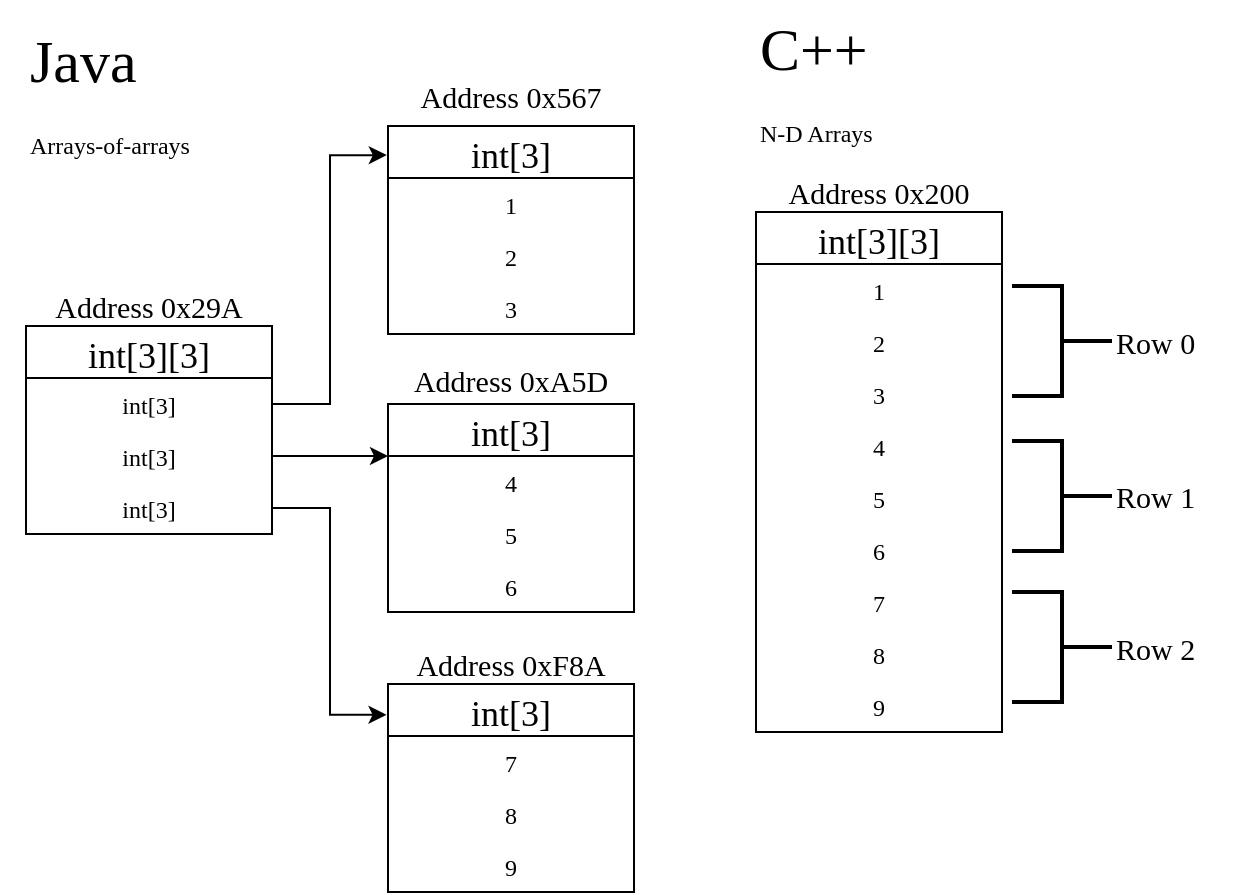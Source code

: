<mxfile version="14.1.8" type="device"><diagram id="IkbWivLN2xkx_UVaFokW" name="Page-1"><mxGraphModel dx="813" dy="493" grid="0" gridSize="10" guides="1" tooltips="1" connect="1" arrows="1" fold="1" page="1" pageScale="1" pageWidth="4800" pageHeight="4800" math="0" shadow="0"><root><mxCell id="0"/><mxCell id="1" parent="0"/><mxCell id="cSyvMpnaLU0DK03TSfYj-1" value="int[3][3]" style="swimlane;fontStyle=0;childLayout=stackLayout;horizontal=1;startSize=26;fillColor=none;horizontalStack=0;resizeParent=1;resizeParentMax=0;resizeLast=0;collapsible=0;marginBottom=0;fontFamily=JetBrains Mono;fontSize=18;expand=1;" vertex="1" parent="1"><mxGeometry x="689" y="388" width="123" height="104" as="geometry"><mxRectangle x="650" y="388" width="77" height="26" as="alternateBounds"/></mxGeometry></mxCell><mxCell id="cSyvMpnaLU0DK03TSfYj-2" value="int[3]" style="text;strokeColor=none;fillColor=none;align=center;verticalAlign=middle;spacingLeft=4;spacingRight=4;overflow=hidden;rotatable=0;points=[[0,0.5],[1,0.5]];portConstraint=eastwest;fontFamily=JetBrains Mono;" vertex="1" parent="cSyvMpnaLU0DK03TSfYj-1"><mxGeometry y="26" width="123" height="26" as="geometry"/></mxCell><mxCell id="cSyvMpnaLU0DK03TSfYj-3" value="int[3]" style="text;strokeColor=none;fillColor=none;align=center;verticalAlign=middle;spacingLeft=4;spacingRight=4;overflow=hidden;rotatable=0;points=[[0,0.5],[1,0.5]];portConstraint=eastwest;fontFamily=JetBrains Mono;" vertex="1" parent="cSyvMpnaLU0DK03TSfYj-1"><mxGeometry y="52" width="123" height="26" as="geometry"/></mxCell><mxCell id="cSyvMpnaLU0DK03TSfYj-4" value="int[3]" style="text;strokeColor=none;fillColor=none;align=center;verticalAlign=middle;spacingLeft=4;spacingRight=4;overflow=hidden;rotatable=0;points=[[0,0.5],[1,0.5]];portConstraint=eastwest;fontFamily=JetBrains Mono;" vertex="1" parent="cSyvMpnaLU0DK03TSfYj-1"><mxGeometry y="78" width="123" height="26" as="geometry"/></mxCell><mxCell id="cSyvMpnaLU0DK03TSfYj-5" value="int[3]" style="swimlane;fontStyle=0;childLayout=stackLayout;horizontal=1;startSize=26;fillColor=none;horizontalStack=0;resizeParent=1;resizeParentMax=0;resizeLast=0;collapsible=0;marginBottom=0;fontFamily=JetBrains Mono;fontSize=18;expand=1;" vertex="1" parent="1"><mxGeometry x="870" y="288" width="123" height="104" as="geometry"><mxRectangle x="650" y="388" width="77" height="26" as="alternateBounds"/></mxGeometry></mxCell><mxCell id="cSyvMpnaLU0DK03TSfYj-6" value="1" style="text;strokeColor=none;fillColor=none;align=center;verticalAlign=middle;spacingLeft=4;spacingRight=4;overflow=hidden;rotatable=0;points=[[0,0.5],[1,0.5]];portConstraint=eastwest;fontFamily=JetBrains Mono;" vertex="1" parent="cSyvMpnaLU0DK03TSfYj-5"><mxGeometry y="26" width="123" height="26" as="geometry"/></mxCell><mxCell id="cSyvMpnaLU0DK03TSfYj-7" value="2" style="text;strokeColor=none;fillColor=none;align=center;verticalAlign=middle;spacingLeft=4;spacingRight=4;overflow=hidden;rotatable=0;points=[[0,0.5],[1,0.5]];portConstraint=eastwest;fontFamily=JetBrains Mono;" vertex="1" parent="cSyvMpnaLU0DK03TSfYj-5"><mxGeometry y="52" width="123" height="26" as="geometry"/></mxCell><mxCell id="cSyvMpnaLU0DK03TSfYj-8" value="3" style="text;strokeColor=none;fillColor=none;align=center;verticalAlign=middle;spacingLeft=4;spacingRight=4;overflow=hidden;rotatable=0;points=[[0,0.5],[1,0.5]];portConstraint=eastwest;fontFamily=JetBrains Mono;" vertex="1" parent="cSyvMpnaLU0DK03TSfYj-5"><mxGeometry y="78" width="123" height="26" as="geometry"/></mxCell><mxCell id="cSyvMpnaLU0DK03TSfYj-10" value="int[3]" style="swimlane;fontStyle=0;childLayout=stackLayout;horizontal=1;startSize=26;fillColor=none;horizontalStack=0;resizeParent=1;resizeParentMax=0;resizeLast=0;collapsible=0;marginBottom=0;fontFamily=JetBrains Mono;fontSize=18;expand=1;" vertex="1" parent="1"><mxGeometry x="870" y="427" width="123" height="104" as="geometry"><mxRectangle x="650" y="388" width="77" height="26" as="alternateBounds"/></mxGeometry></mxCell><mxCell id="cSyvMpnaLU0DK03TSfYj-11" value="4" style="text;strokeColor=none;fillColor=none;align=center;verticalAlign=middle;spacingLeft=4;spacingRight=4;overflow=hidden;rotatable=0;points=[[0,0.5],[1,0.5]];portConstraint=eastwest;fontFamily=JetBrains Mono;" vertex="1" parent="cSyvMpnaLU0DK03TSfYj-10"><mxGeometry y="26" width="123" height="26" as="geometry"/></mxCell><mxCell id="cSyvMpnaLU0DK03TSfYj-12" value="5" style="text;strokeColor=none;fillColor=none;align=center;verticalAlign=middle;spacingLeft=4;spacingRight=4;overflow=hidden;rotatable=0;points=[[0,0.5],[1,0.5]];portConstraint=eastwest;fontFamily=JetBrains Mono;" vertex="1" parent="cSyvMpnaLU0DK03TSfYj-10"><mxGeometry y="52" width="123" height="26" as="geometry"/></mxCell><mxCell id="cSyvMpnaLU0DK03TSfYj-62" value="6" style="text;strokeColor=none;fillColor=none;align=center;verticalAlign=middle;spacingLeft=4;spacingRight=4;overflow=hidden;rotatable=0;points=[[0,0.5],[1,0.5]];portConstraint=eastwest;fontFamily=JetBrains Mono;" vertex="1" parent="cSyvMpnaLU0DK03TSfYj-10"><mxGeometry y="78" width="123" height="26" as="geometry"/></mxCell><mxCell id="cSyvMpnaLU0DK03TSfYj-14" style="edgeStyle=orthogonalEdgeStyle;rounded=0;orthogonalLoop=1;jettySize=auto;html=1;exitX=1;exitY=0.5;exitDx=0;exitDy=0;entryX=0;entryY=0.25;entryDx=0;entryDy=0;fontFamily=JetBrains Mono;fontSize=18;" edge="1" parent="1" source="cSyvMpnaLU0DK03TSfYj-3" target="cSyvMpnaLU0DK03TSfYj-10"><mxGeometry relative="1" as="geometry"/></mxCell><mxCell id="cSyvMpnaLU0DK03TSfYj-15" value="int[3]" style="swimlane;fontStyle=0;childLayout=stackLayout;horizontal=1;startSize=26;fillColor=none;horizontalStack=0;resizeParent=1;resizeParentMax=0;resizeLast=0;collapsible=0;marginBottom=0;fontFamily=JetBrains Mono;fontSize=18;expand=1;" vertex="1" parent="1"><mxGeometry x="870" y="567" width="123" height="104" as="geometry"><mxRectangle x="650" y="388" width="77" height="26" as="alternateBounds"/></mxGeometry></mxCell><mxCell id="cSyvMpnaLU0DK03TSfYj-16" value="7" style="text;strokeColor=none;fillColor=none;align=center;verticalAlign=middle;spacingLeft=4;spacingRight=4;overflow=hidden;rotatable=0;points=[[0,0.5],[1,0.5]];portConstraint=eastwest;fontFamily=JetBrains Mono;" vertex="1" parent="cSyvMpnaLU0DK03TSfYj-15"><mxGeometry y="26" width="123" height="26" as="geometry"/></mxCell><mxCell id="cSyvMpnaLU0DK03TSfYj-17" value="8" style="text;strokeColor=none;fillColor=none;align=center;verticalAlign=middle;spacingLeft=4;spacingRight=4;overflow=hidden;rotatable=0;points=[[0,0.5],[1,0.5]];portConstraint=eastwest;fontFamily=JetBrains Mono;" vertex="1" parent="cSyvMpnaLU0DK03TSfYj-15"><mxGeometry y="52" width="123" height="26" as="geometry"/></mxCell><mxCell id="cSyvMpnaLU0DK03TSfYj-18" value="9" style="text;strokeColor=none;fillColor=none;align=center;verticalAlign=middle;spacingLeft=4;spacingRight=4;overflow=hidden;rotatable=0;points=[[0,0.5],[1,0.5]];portConstraint=eastwest;fontFamily=JetBrains Mono;" vertex="1" parent="cSyvMpnaLU0DK03TSfYj-15"><mxGeometry y="78" width="123" height="26" as="geometry"/></mxCell><mxCell id="cSyvMpnaLU0DK03TSfYj-19" style="edgeStyle=orthogonalEdgeStyle;rounded=0;orthogonalLoop=1;jettySize=auto;html=1;exitX=1;exitY=0.5;exitDx=0;exitDy=0;entryX=-0.006;entryY=0.148;entryDx=0;entryDy=0;entryPerimeter=0;fontFamily=JetBrains Mono;fontSize=18;" edge="1" parent="1" source="cSyvMpnaLU0DK03TSfYj-4" target="cSyvMpnaLU0DK03TSfYj-15"><mxGeometry relative="1" as="geometry"/></mxCell><mxCell id="cSyvMpnaLU0DK03TSfYj-20" value="Address 0x29A" style="text;html=1;strokeColor=none;fillColor=none;align=center;verticalAlign=middle;whiteSpace=wrap;rounded=0;fontFamily=JetBrains Mono;fontSize=15;" vertex="1" parent="1"><mxGeometry x="676" y="368" width="149" height="20" as="geometry"/></mxCell><mxCell id="cSyvMpnaLU0DK03TSfYj-21" value="Address 0x567" style="text;html=1;strokeColor=none;fillColor=none;align=center;verticalAlign=middle;whiteSpace=wrap;rounded=0;fontFamily=JetBrains Mono;fontSize=15;" vertex="1" parent="1"><mxGeometry x="857" y="263" width="149" height="20" as="geometry"/></mxCell><mxCell id="cSyvMpnaLU0DK03TSfYj-22" value="Address 0xA5D" style="text;html=1;strokeColor=none;fillColor=none;align=center;verticalAlign=middle;whiteSpace=wrap;rounded=0;fontFamily=JetBrains Mono;fontSize=15;" vertex="1" parent="1"><mxGeometry x="857" y="405" width="149" height="20" as="geometry"/></mxCell><mxCell id="cSyvMpnaLU0DK03TSfYj-23" value="Address 0xF8A" style="text;html=1;strokeColor=none;fillColor=none;align=center;verticalAlign=middle;whiteSpace=wrap;rounded=0;fontFamily=JetBrains Mono;fontSize=15;" vertex="1" parent="1"><mxGeometry x="857" y="547" width="149" height="20" as="geometry"/></mxCell><mxCell id="cSyvMpnaLU0DK03TSfYj-25" value="Java&lt;br&gt;&lt;font style=&quot;font-size: 12px&quot;&gt;Arrays-of-arrays&lt;/font&gt;" style="text;html=1;strokeColor=none;fillColor=none;align=left;verticalAlign=top;whiteSpace=wrap;rounded=0;fontFamily=JetBrains Mono;fontSize=30;" vertex="1" parent="1"><mxGeometry x="689" y="230.5" width="136.5" height="85" as="geometry"/></mxCell><mxCell id="cSyvMpnaLU0DK03TSfYj-26" value="int[3][3]" style="swimlane;fontStyle=0;childLayout=stackLayout;horizontal=1;startSize=26;fillColor=none;horizontalStack=0;resizeParent=1;resizeParentMax=0;resizeLast=0;collapsible=0;marginBottom=0;fontFamily=JetBrains Mono;fontSize=18;swimlaneLine=1;rounded=0;" vertex="1" parent="1"><mxGeometry x="1054" y="331" width="123" height="260" as="geometry"><mxRectangle x="1054" y="331" width="77" height="26" as="alternateBounds"/></mxGeometry></mxCell><mxCell id="cSyvMpnaLU0DK03TSfYj-27" value="1" style="text;strokeColor=none;fillColor=none;align=center;verticalAlign=middle;spacingLeft=4;spacingRight=4;overflow=hidden;rotatable=0;points=[[0,0.5],[1,0.5]];portConstraint=eastwest;fontFamily=JetBrains Mono;" vertex="1" parent="cSyvMpnaLU0DK03TSfYj-26"><mxGeometry y="26" width="123" height="26" as="geometry"/></mxCell><mxCell id="cSyvMpnaLU0DK03TSfYj-28" value="2" style="text;strokeColor=none;fillColor=none;align=center;verticalAlign=middle;spacingLeft=4;spacingRight=4;overflow=hidden;rotatable=0;points=[[0,0.5],[1,0.5]];portConstraint=eastwest;fontFamily=JetBrains Mono;" vertex="1" parent="cSyvMpnaLU0DK03TSfYj-26"><mxGeometry y="52" width="123" height="26" as="geometry"/></mxCell><mxCell id="cSyvMpnaLU0DK03TSfYj-29" value="3" style="text;strokeColor=none;fillColor=none;align=center;verticalAlign=middle;spacingLeft=4;spacingRight=4;overflow=hidden;rotatable=0;points=[[0,0.5],[1,0.5]];portConstraint=eastwest;fontFamily=JetBrains Mono;" vertex="1" parent="cSyvMpnaLU0DK03TSfYj-26"><mxGeometry y="78" width="123" height="26" as="geometry"/></mxCell><mxCell id="cSyvMpnaLU0DK03TSfYj-49" value="4" style="text;strokeColor=none;fillColor=none;align=center;verticalAlign=middle;spacingLeft=4;spacingRight=4;overflow=hidden;rotatable=0;points=[[0,0.5],[1,0.5]];portConstraint=eastwest;fontFamily=JetBrains Mono;" vertex="1" parent="cSyvMpnaLU0DK03TSfYj-26"><mxGeometry y="104" width="123" height="26" as="geometry"/></mxCell><mxCell id="cSyvMpnaLU0DK03TSfYj-50" value="5" style="text;strokeColor=none;fillColor=none;align=center;verticalAlign=middle;spacingLeft=4;spacingRight=4;overflow=hidden;rotatable=0;points=[[0,0.5],[1,0.5]];portConstraint=eastwest;fontFamily=JetBrains Mono;" vertex="1" parent="cSyvMpnaLU0DK03TSfYj-26"><mxGeometry y="130" width="123" height="26" as="geometry"/></mxCell><mxCell id="cSyvMpnaLU0DK03TSfYj-51" value="6" style="text;strokeColor=none;fillColor=none;align=center;verticalAlign=middle;spacingLeft=4;spacingRight=4;overflow=hidden;rotatable=0;points=[[0,0.5],[1,0.5]];portConstraint=eastwest;fontFamily=JetBrains Mono;" vertex="1" parent="cSyvMpnaLU0DK03TSfYj-26"><mxGeometry y="156" width="123" height="26" as="geometry"/></mxCell><mxCell id="cSyvMpnaLU0DK03TSfYj-52" value="7" style="text;strokeColor=none;fillColor=none;align=center;verticalAlign=middle;spacingLeft=4;spacingRight=4;overflow=hidden;rotatable=0;points=[[0,0.5],[1,0.5]];portConstraint=eastwest;fontFamily=JetBrains Mono;" vertex="1" parent="cSyvMpnaLU0DK03TSfYj-26"><mxGeometry y="182" width="123" height="26" as="geometry"/></mxCell><mxCell id="cSyvMpnaLU0DK03TSfYj-54" value="8" style="text;strokeColor=none;fillColor=none;align=center;verticalAlign=middle;spacingLeft=4;spacingRight=4;overflow=hidden;rotatable=0;points=[[0,0.5],[1,0.5]];portConstraint=eastwest;fontFamily=JetBrains Mono;" vertex="1" parent="cSyvMpnaLU0DK03TSfYj-26"><mxGeometry y="208" width="123" height="26" as="geometry"/></mxCell><mxCell id="cSyvMpnaLU0DK03TSfYj-55" value="9" style="text;strokeColor=none;fillColor=none;align=center;verticalAlign=middle;spacingLeft=4;spacingRight=4;overflow=hidden;rotatable=0;points=[[0,0.5],[1,0.5]];portConstraint=eastwest;fontFamily=JetBrains Mono;" vertex="1" parent="cSyvMpnaLU0DK03TSfYj-26"><mxGeometry y="234" width="123" height="26" as="geometry"/></mxCell><mxCell id="cSyvMpnaLU0DK03TSfYj-44" value="Address 0x200" style="text;html=1;strokeColor=none;fillColor=none;align=center;verticalAlign=middle;whiteSpace=wrap;rounded=0;fontFamily=JetBrains Mono;fontSize=15;" vertex="1" parent="1"><mxGeometry x="1041" y="311" width="149" height="20" as="geometry"/></mxCell><mxCell id="cSyvMpnaLU0DK03TSfYj-48" value="&lt;font&gt;C++&lt;br&gt;&lt;/font&gt;&lt;font style=&quot;font-size: 12px&quot;&gt;N-D Arrays&lt;/font&gt;" style="text;html=1;strokeColor=none;fillColor=none;align=left;verticalAlign=top;whiteSpace=wrap;rounded=0;fontFamily=JetBrains Mono;fontSize=30;" vertex="1" parent="1"><mxGeometry x="1054" y="225" width="136.5" height="85" as="geometry"/></mxCell><mxCell id="cSyvMpnaLU0DK03TSfYj-56" value="" style="strokeWidth=2;html=1;shape=mxgraph.flowchart.annotation_2;align=left;labelPosition=right;pointerEvents=1;fontFamily=JetBrains Mono;fontSize=30;rotation=-180;" vertex="1" parent="1"><mxGeometry x="1182" y="368" width="50" height="55" as="geometry"/></mxCell><mxCell id="cSyvMpnaLU0DK03TSfYj-57" value="" style="strokeWidth=2;html=1;shape=mxgraph.flowchart.annotation_2;align=left;labelPosition=right;pointerEvents=1;fontFamily=JetBrains Mono;fontSize=30;rotation=-180;" vertex="1" parent="1"><mxGeometry x="1182" y="445.5" width="50" height="55" as="geometry"/></mxCell><mxCell id="cSyvMpnaLU0DK03TSfYj-58" value="" style="strokeWidth=2;html=1;shape=mxgraph.flowchart.annotation_2;align=left;labelPosition=right;pointerEvents=1;fontFamily=JetBrains Mono;fontSize=30;rotation=-180;" vertex="1" parent="1"><mxGeometry x="1182" y="521" width="50" height="55" as="geometry"/></mxCell><mxCell id="cSyvMpnaLU0DK03TSfYj-59" value="Row 0" style="text;html=1;strokeColor=none;fillColor=none;align=left;verticalAlign=middle;whiteSpace=wrap;rounded=0;fontFamily=JetBrains Mono;fontSize=15;" vertex="1" parent="1"><mxGeometry x="1232" y="385.5" width="62" height="20" as="geometry"/></mxCell><mxCell id="cSyvMpnaLU0DK03TSfYj-60" value="Row 1" style="text;html=1;strokeColor=none;fillColor=none;align=left;verticalAlign=middle;whiteSpace=wrap;rounded=0;fontFamily=JetBrains Mono;fontSize=15;" vertex="1" parent="1"><mxGeometry x="1232" y="463" width="62" height="20" as="geometry"/></mxCell><mxCell id="cSyvMpnaLU0DK03TSfYj-61" value="Row 2" style="text;html=1;strokeColor=none;fillColor=none;align=left;verticalAlign=middle;whiteSpace=wrap;rounded=0;fontFamily=JetBrains Mono;fontSize=15;" vertex="1" parent="1"><mxGeometry x="1232" y="538.5" width="62" height="20" as="geometry"/></mxCell><mxCell id="cSyvMpnaLU0DK03TSfYj-63" style="edgeStyle=orthogonalEdgeStyle;rounded=0;orthogonalLoop=1;jettySize=auto;html=1;exitX=1;exitY=0.5;exitDx=0;exitDy=0;entryX=-0.005;entryY=0.14;entryDx=0;entryDy=0;entryPerimeter=0;fontFamily=JetBrains Mono;fontSize=30;" edge="1" parent="1" source="cSyvMpnaLU0DK03TSfYj-2" target="cSyvMpnaLU0DK03TSfYj-5"><mxGeometry relative="1" as="geometry"/></mxCell></root></mxGraphModel></diagram></mxfile>